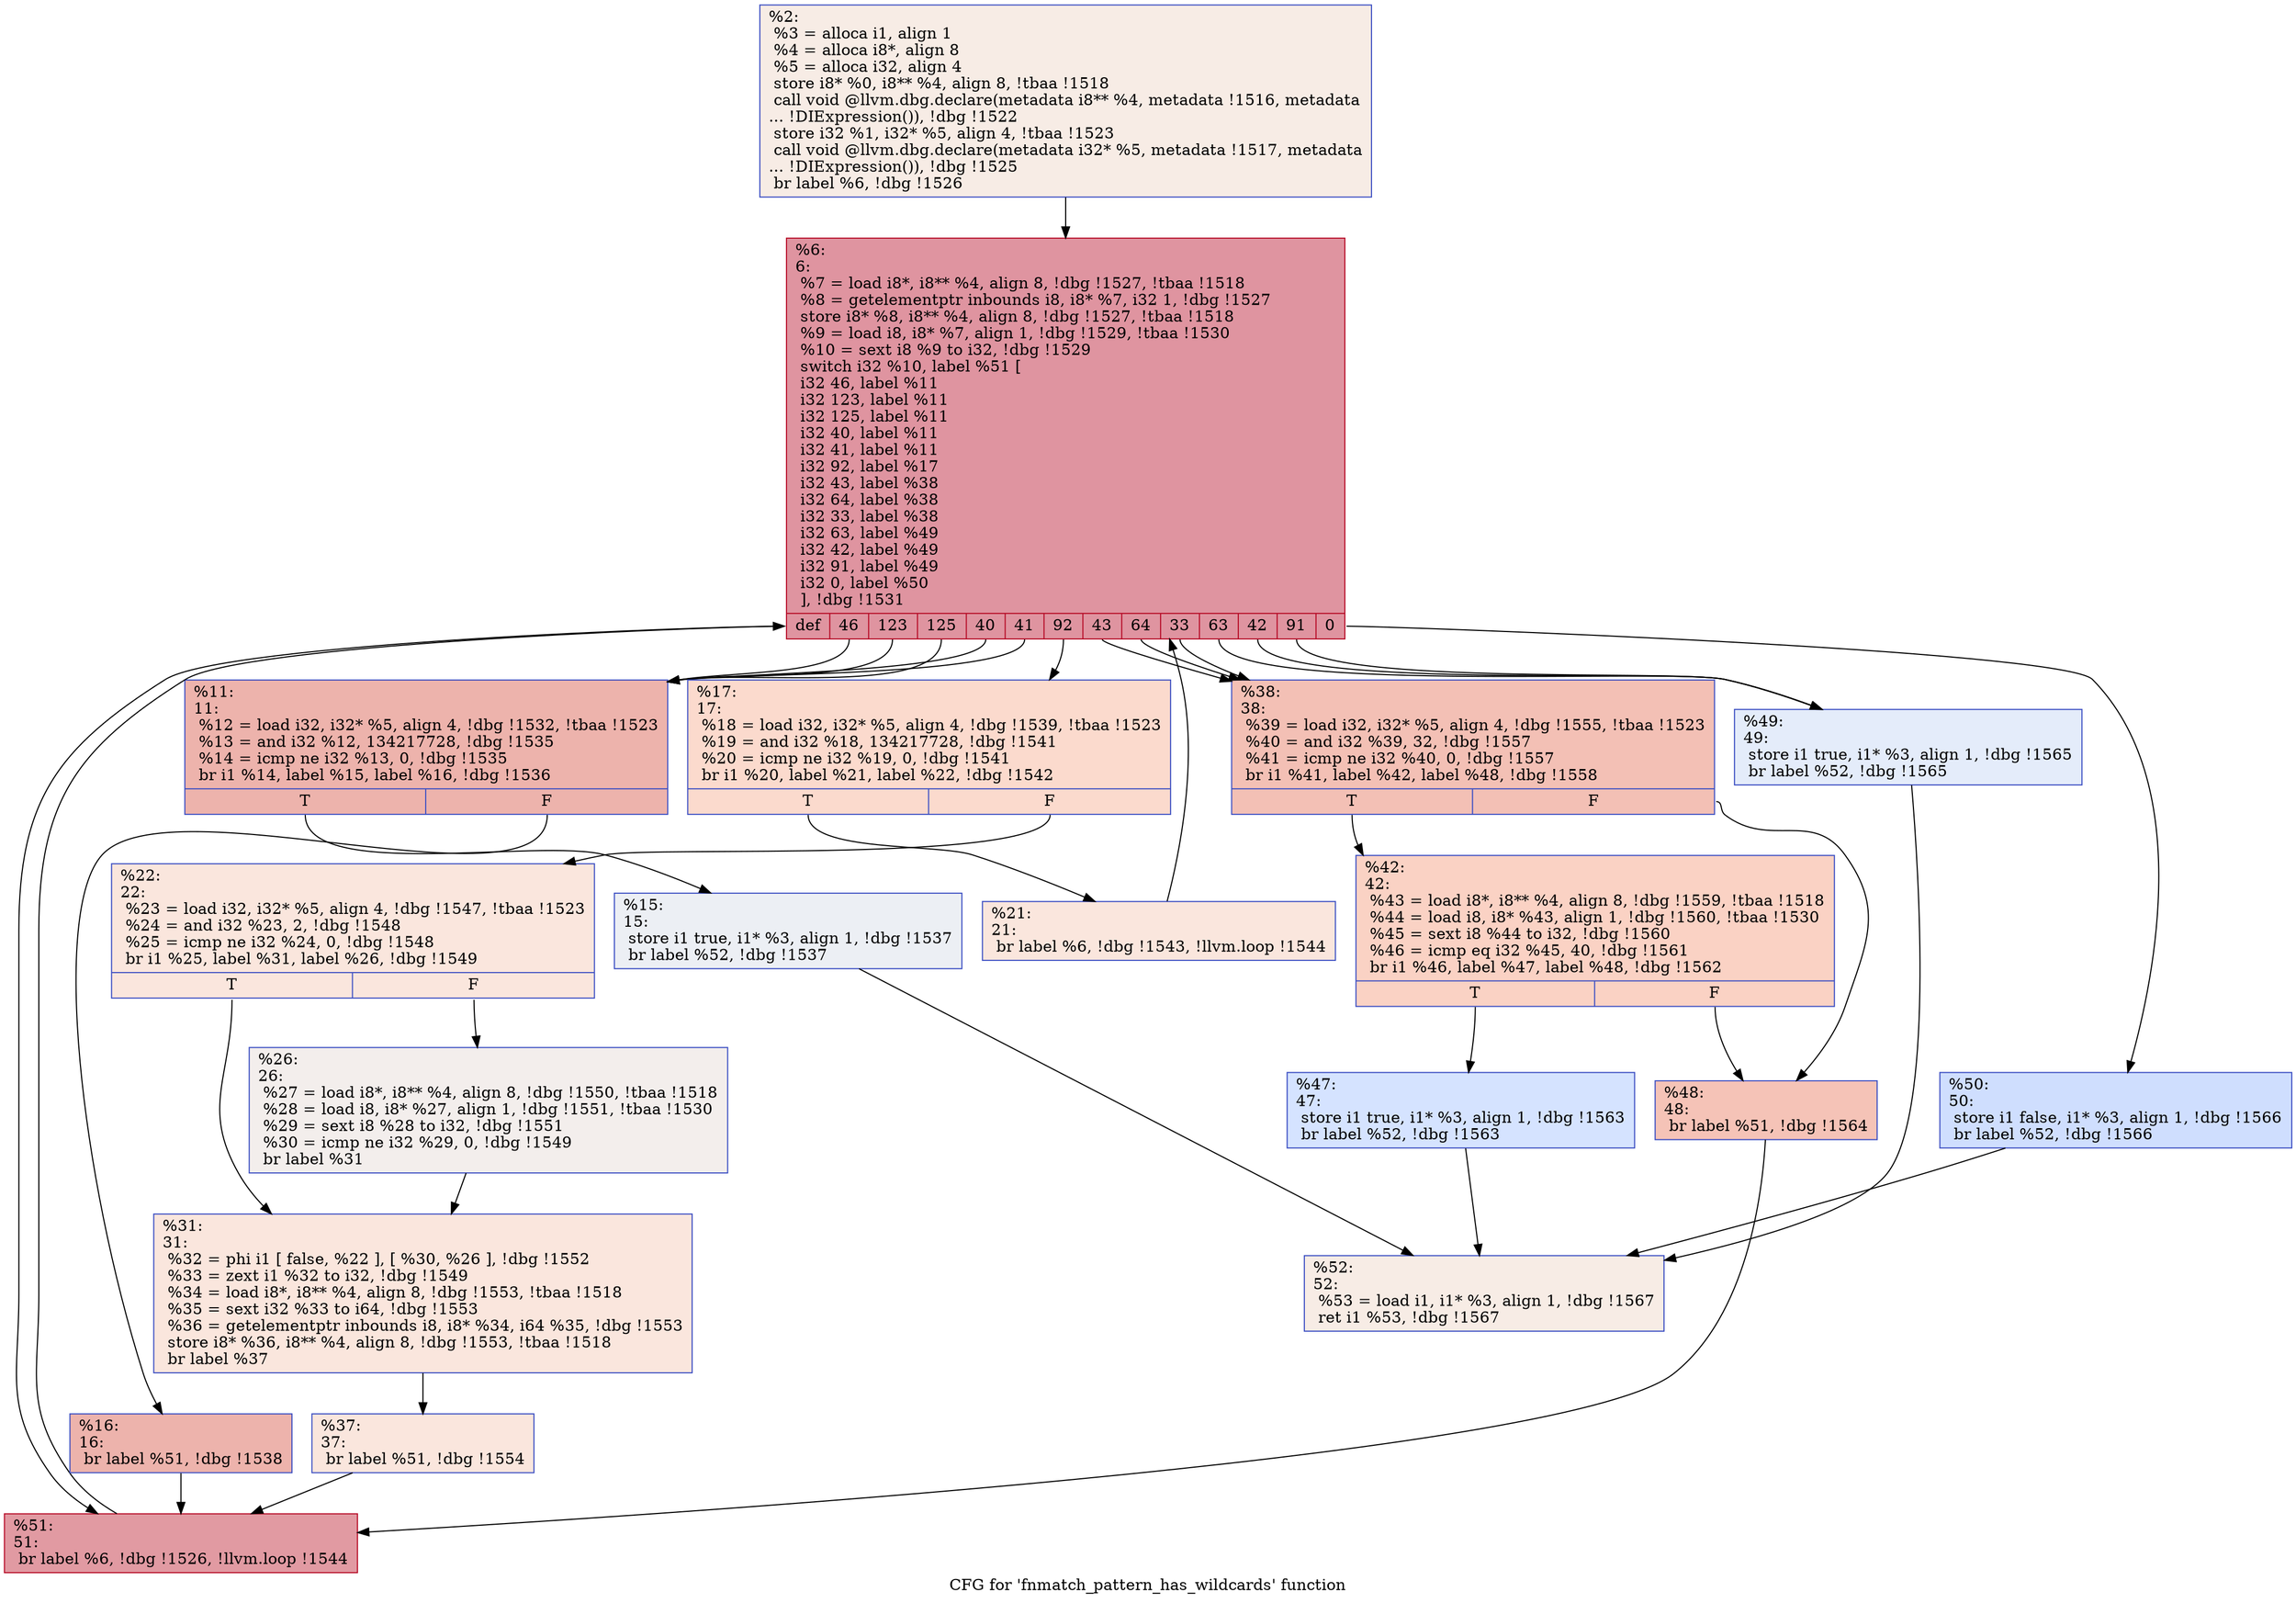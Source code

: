 digraph "CFG for 'fnmatch_pattern_has_wildcards' function" {
	label="CFG for 'fnmatch_pattern_has_wildcards' function";

	Node0x23efcc0 [shape=record,color="#3d50c3ff", style=filled, fillcolor="#ecd3c570",label="{%2:\l  %3 = alloca i1, align 1\l  %4 = alloca i8*, align 8\l  %5 = alloca i32, align 4\l  store i8* %0, i8** %4, align 8, !tbaa !1518\l  call void @llvm.dbg.declare(metadata i8** %4, metadata !1516, metadata\l... !DIExpression()), !dbg !1522\l  store i32 %1, i32* %5, align 4, !tbaa !1523\l  call void @llvm.dbg.declare(metadata i32* %5, metadata !1517, metadata\l... !DIExpression()), !dbg !1525\l  br label %6, !dbg !1526\l}"];
	Node0x23efcc0 -> Node0x23efdb0;
	Node0x23efdb0 [shape=record,color="#b70d28ff", style=filled, fillcolor="#b70d2870",label="{%6:\l6:                                                \l  %7 = load i8*, i8** %4, align 8, !dbg !1527, !tbaa !1518\l  %8 = getelementptr inbounds i8, i8* %7, i32 1, !dbg !1527\l  store i8* %8, i8** %4, align 8, !dbg !1527, !tbaa !1518\l  %9 = load i8, i8* %7, align 1, !dbg !1529, !tbaa !1530\l  %10 = sext i8 %9 to i32, !dbg !1529\l  switch i32 %10, label %51 [\l    i32 46, label %11\l    i32 123, label %11\l    i32 125, label %11\l    i32 40, label %11\l    i32 41, label %11\l    i32 92, label %17\l    i32 43, label %38\l    i32 64, label %38\l    i32 33, label %38\l    i32 63, label %49\l    i32 42, label %49\l    i32 91, label %49\l    i32 0, label %50\l  ], !dbg !1531\l|{<s0>def|<s1>46|<s2>123|<s3>125|<s4>40|<s5>41|<s6>92|<s7>43|<s8>64|<s9>33|<s10>63|<s11>42|<s12>91|<s13>0}}"];
	Node0x23efdb0:s0 -> Node0x23f02b0;
	Node0x23efdb0:s1 -> Node0x23efe00;
	Node0x23efdb0:s2 -> Node0x23efe00;
	Node0x23efdb0:s3 -> Node0x23efe00;
	Node0x23efdb0:s4 -> Node0x23efe00;
	Node0x23efdb0:s5 -> Node0x23efe00;
	Node0x23efdb0:s6 -> Node0x23efef0;
	Node0x23efdb0:s7 -> Node0x23f00d0;
	Node0x23efdb0:s8 -> Node0x23f00d0;
	Node0x23efdb0:s9 -> Node0x23f00d0;
	Node0x23efdb0:s10 -> Node0x23f0210;
	Node0x23efdb0:s11 -> Node0x23f0210;
	Node0x23efdb0:s12 -> Node0x23f0210;
	Node0x23efdb0:s13 -> Node0x23f0260;
	Node0x23efe00 [shape=record,color="#3d50c3ff", style=filled, fillcolor="#d6524470",label="{%11:\l11:                                               \l  %12 = load i32, i32* %5, align 4, !dbg !1532, !tbaa !1523\l  %13 = and i32 %12, 134217728, !dbg !1535\l  %14 = icmp ne i32 %13, 0, !dbg !1535\l  br i1 %14, label %15, label %16, !dbg !1536\l|{<s0>T|<s1>F}}"];
	Node0x23efe00:s0 -> Node0x23efe50;
	Node0x23efe00:s1 -> Node0x23efea0;
	Node0x23efe50 [shape=record,color="#3d50c3ff", style=filled, fillcolor="#d4dbe670",label="{%15:\l15:                                               \l  store i1 true, i1* %3, align 1, !dbg !1537\l  br label %52, !dbg !1537\l}"];
	Node0x23efe50 -> Node0x23f0300;
	Node0x23efea0 [shape=record,color="#3d50c3ff", style=filled, fillcolor="#d6524470",label="{%16:\l16:                                               \l  br label %51, !dbg !1538\l}"];
	Node0x23efea0 -> Node0x23f02b0;
	Node0x23efef0 [shape=record,color="#3d50c3ff", style=filled, fillcolor="#f7ac8e70",label="{%17:\l17:                                               \l  %18 = load i32, i32* %5, align 4, !dbg !1539, !tbaa !1523\l  %19 = and i32 %18, 134217728, !dbg !1541\l  %20 = icmp ne i32 %19, 0, !dbg !1541\l  br i1 %20, label %21, label %22, !dbg !1542\l|{<s0>T|<s1>F}}"];
	Node0x23efef0:s0 -> Node0x23eff40;
	Node0x23efef0:s1 -> Node0x23eff90;
	Node0x23eff40 [shape=record,color="#3d50c3ff", style=filled, fillcolor="#f3c7b170",label="{%21:\l21:                                               \l  br label %6, !dbg !1543, !llvm.loop !1544\l}"];
	Node0x23eff40 -> Node0x23efdb0;
	Node0x23eff90 [shape=record,color="#3d50c3ff", style=filled, fillcolor="#f3c7b170",label="{%22:\l22:                                               \l  %23 = load i32, i32* %5, align 4, !dbg !1547, !tbaa !1523\l  %24 = and i32 %23, 2, !dbg !1548\l  %25 = icmp ne i32 %24, 0, !dbg !1548\l  br i1 %25, label %31, label %26, !dbg !1549\l|{<s0>T|<s1>F}}"];
	Node0x23eff90:s0 -> Node0x23f0030;
	Node0x23eff90:s1 -> Node0x23effe0;
	Node0x23effe0 [shape=record,color="#3d50c3ff", style=filled, fillcolor="#e3d9d370",label="{%26:\l26:                                               \l  %27 = load i8*, i8** %4, align 8, !dbg !1550, !tbaa !1518\l  %28 = load i8, i8* %27, align 1, !dbg !1551, !tbaa !1530\l  %29 = sext i8 %28 to i32, !dbg !1551\l  %30 = icmp ne i32 %29, 0, !dbg !1549\l  br label %31\l}"];
	Node0x23effe0 -> Node0x23f0030;
	Node0x23f0030 [shape=record,color="#3d50c3ff", style=filled, fillcolor="#f3c7b170",label="{%31:\l31:                                               \l  %32 = phi i1 [ false, %22 ], [ %30, %26 ], !dbg !1552\l  %33 = zext i1 %32 to i32, !dbg !1549\l  %34 = load i8*, i8** %4, align 8, !dbg !1553, !tbaa !1518\l  %35 = sext i32 %33 to i64, !dbg !1553\l  %36 = getelementptr inbounds i8, i8* %34, i64 %35, !dbg !1553\l  store i8* %36, i8** %4, align 8, !dbg !1553, !tbaa !1518\l  br label %37\l}"];
	Node0x23f0030 -> Node0x23f0080;
	Node0x23f0080 [shape=record,color="#3d50c3ff", style=filled, fillcolor="#f3c7b170",label="{%37:\l37:                                               \l  br label %51, !dbg !1554\l}"];
	Node0x23f0080 -> Node0x23f02b0;
	Node0x23f00d0 [shape=record,color="#3d50c3ff", style=filled, fillcolor="#e5705870",label="{%38:\l38:                                               \l  %39 = load i32, i32* %5, align 4, !dbg !1555, !tbaa !1523\l  %40 = and i32 %39, 32, !dbg !1557\l  %41 = icmp ne i32 %40, 0, !dbg !1557\l  br i1 %41, label %42, label %48, !dbg !1558\l|{<s0>T|<s1>F}}"];
	Node0x23f00d0:s0 -> Node0x23f0120;
	Node0x23f00d0:s1 -> Node0x23f01c0;
	Node0x23f0120 [shape=record,color="#3d50c3ff", style=filled, fillcolor="#f4987a70",label="{%42:\l42:                                               \l  %43 = load i8*, i8** %4, align 8, !dbg !1559, !tbaa !1518\l  %44 = load i8, i8* %43, align 1, !dbg !1560, !tbaa !1530\l  %45 = sext i8 %44 to i32, !dbg !1560\l  %46 = icmp eq i32 %45, 40, !dbg !1561\l  br i1 %46, label %47, label %48, !dbg !1562\l|{<s0>T|<s1>F}}"];
	Node0x23f0120:s0 -> Node0x23f0170;
	Node0x23f0120:s1 -> Node0x23f01c0;
	Node0x23f0170 [shape=record,color="#3d50c3ff", style=filled, fillcolor="#a1c0ff70",label="{%47:\l47:                                               \l  store i1 true, i1* %3, align 1, !dbg !1563\l  br label %52, !dbg !1563\l}"];
	Node0x23f0170 -> Node0x23f0300;
	Node0x23f01c0 [shape=record,color="#3d50c3ff", style=filled, fillcolor="#e8765c70",label="{%48:\l48:                                               \l  br label %51, !dbg !1564\l}"];
	Node0x23f01c0 -> Node0x23f02b0;
	Node0x23f0210 [shape=record,color="#3d50c3ff", style=filled, fillcolor="#c1d4f470",label="{%49:\l49:                                               \l  store i1 true, i1* %3, align 1, !dbg !1565\l  br label %52, !dbg !1565\l}"];
	Node0x23f0210 -> Node0x23f0300;
	Node0x23f0260 [shape=record,color="#3d50c3ff", style=filled, fillcolor="#93b5fe70",label="{%50:\l50:                                               \l  store i1 false, i1* %3, align 1, !dbg !1566\l  br label %52, !dbg !1566\l}"];
	Node0x23f0260 -> Node0x23f0300;
	Node0x23f02b0 [shape=record,color="#b70d28ff", style=filled, fillcolor="#bb1b2c70",label="{%51:\l51:                                               \l  br label %6, !dbg !1526, !llvm.loop !1544\l}"];
	Node0x23f02b0 -> Node0x23efdb0;
	Node0x23f0300 [shape=record,color="#3d50c3ff", style=filled, fillcolor="#ecd3c570",label="{%52:\l52:                                               \l  %53 = load i1, i1* %3, align 1, !dbg !1567\l  ret i1 %53, !dbg !1567\l}"];
}
